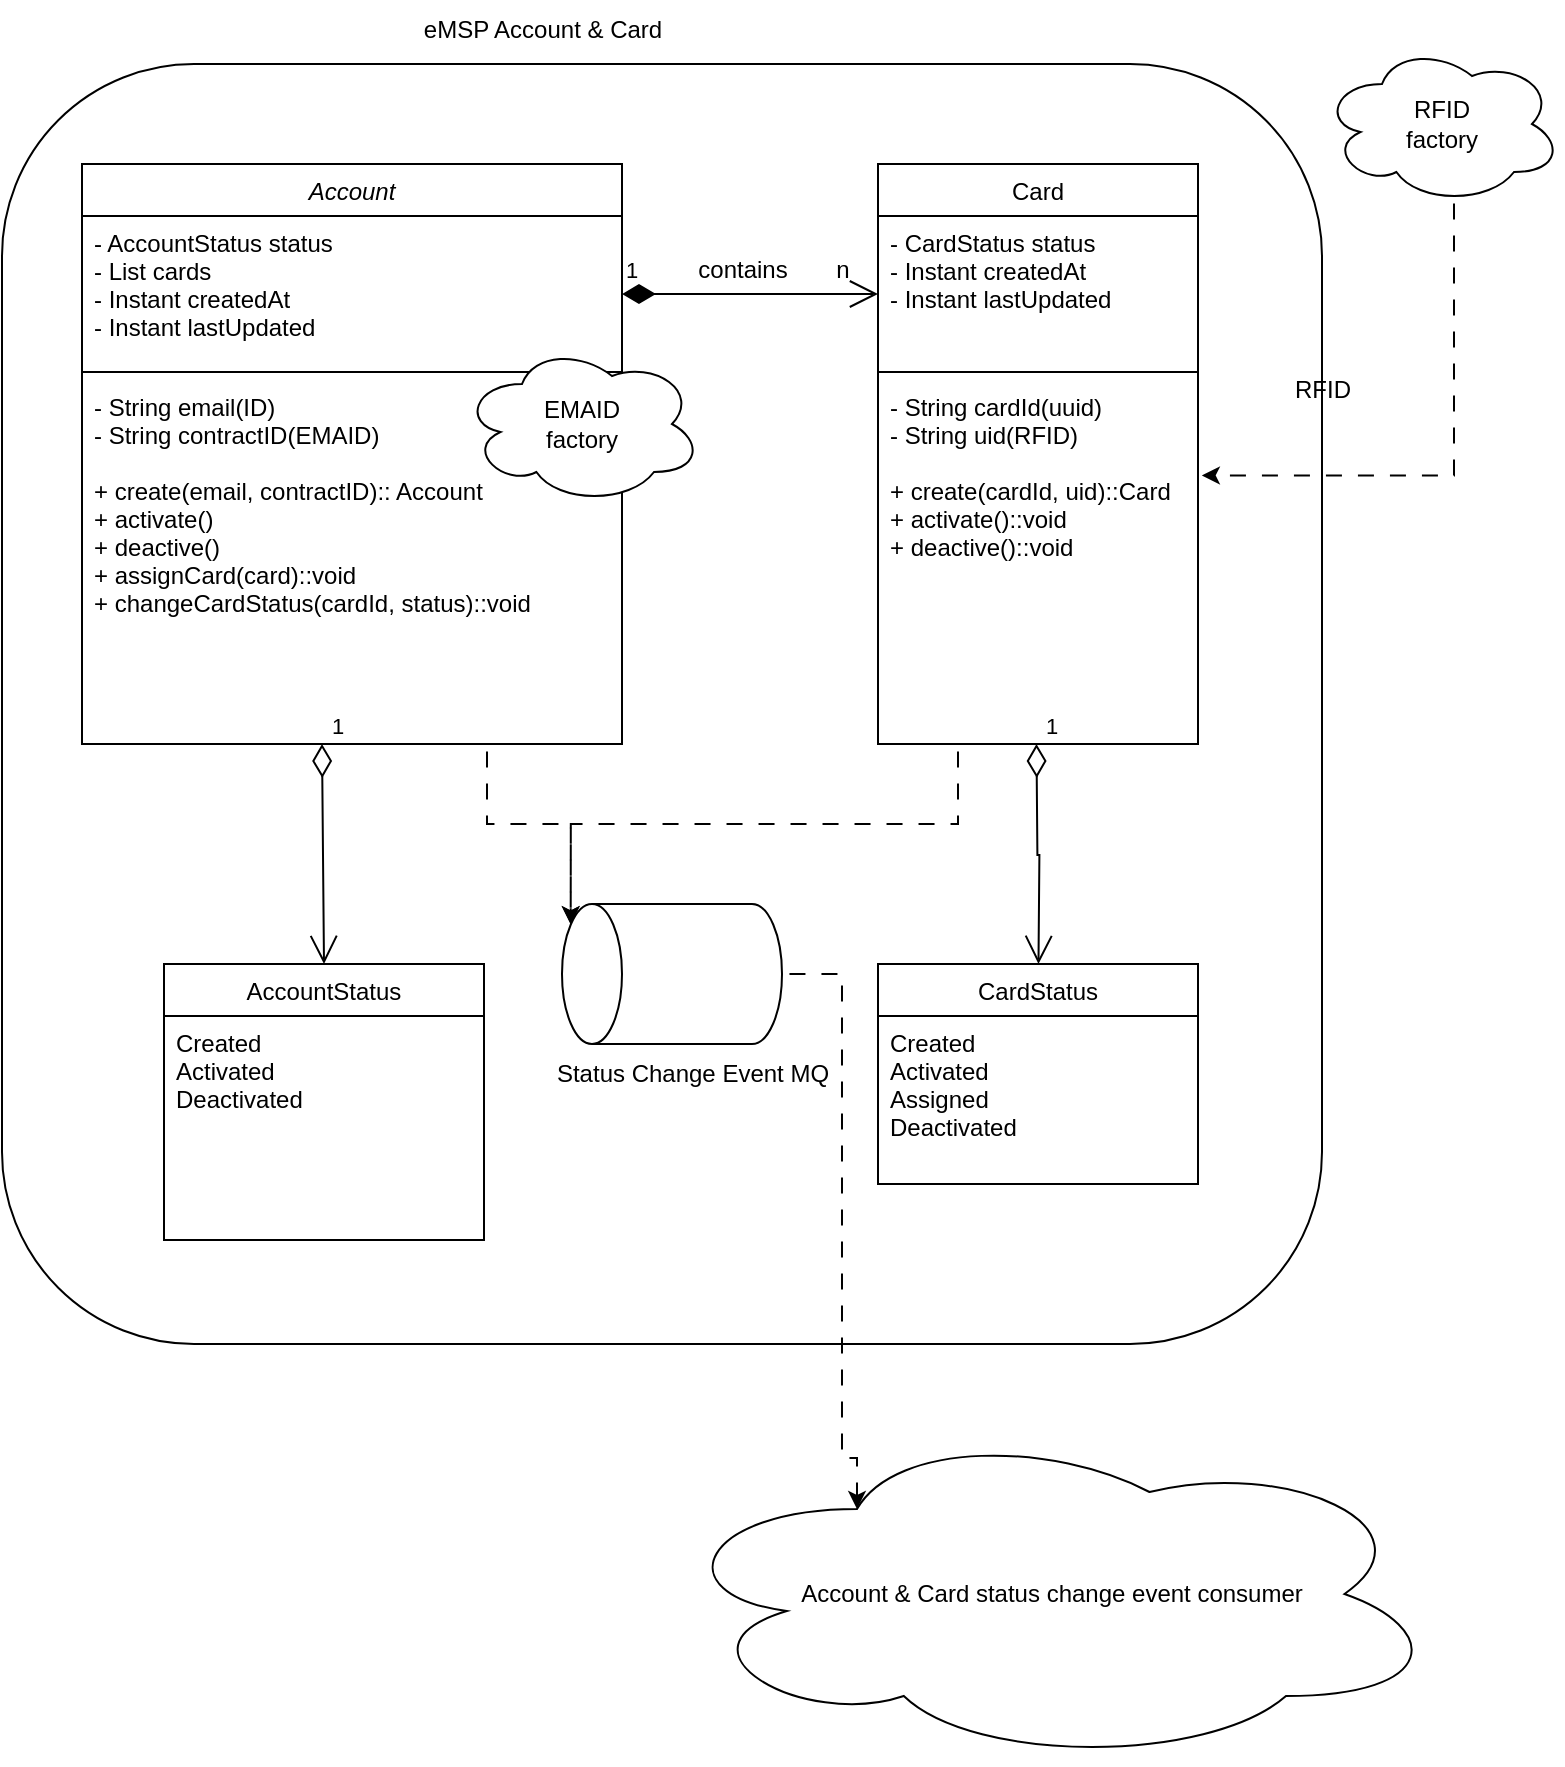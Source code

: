 <mxfile version="26.2.2" pages="3">
  <diagram id="C5RBs43oDa-KdzZeNtuy" name="domain design">
    <mxGraphModel dx="1187" dy="679" grid="1" gridSize="10" guides="1" tooltips="1" connect="1" arrows="1" fold="1" page="1" pageScale="1" pageWidth="827" pageHeight="1169" math="0" shadow="0">
      <root>
        <mxCell id="WIyWlLk6GJQsqaUBKTNV-0" />
        <mxCell id="WIyWlLk6GJQsqaUBKTNV-1" parent="WIyWlLk6GJQsqaUBKTNV-0" />
        <mxCell id="-6r4pq_aBzaN0x15U1-c-16" value="" style="rounded=1;whiteSpace=wrap;html=1;" parent="WIyWlLk6GJQsqaUBKTNV-1" vertex="1">
          <mxGeometry x="70" y="70" width="660" height="640" as="geometry" />
        </mxCell>
        <mxCell id="zkfFHV4jXpPFQw0GAbJ--0" value="Account" style="swimlane;fontStyle=2;align=center;verticalAlign=top;childLayout=stackLayout;horizontal=1;startSize=26;horizontalStack=0;resizeParent=1;resizeLast=0;collapsible=1;marginBottom=0;rounded=0;shadow=0;strokeWidth=1;" parent="WIyWlLk6GJQsqaUBKTNV-1" vertex="1">
          <mxGeometry x="110" y="120" width="270" height="290" as="geometry">
            <mxRectangle x="230" y="140" width="160" height="26" as="alternateBounds" />
          </mxGeometry>
        </mxCell>
        <mxCell id="zkfFHV4jXpPFQw0GAbJ--1" value="- AccountStatus status&#xa;- List cards&#xa;- Instant createdAt&#xa;- Instant lastUpdated" style="text;align=left;verticalAlign=top;spacingLeft=4;spacingRight=4;overflow=hidden;rotatable=0;points=[[0,0.5],[1,0.5]];portConstraint=eastwest;" parent="zkfFHV4jXpPFQw0GAbJ--0" vertex="1">
          <mxGeometry y="26" width="270" height="74" as="geometry" />
        </mxCell>
        <mxCell id="zkfFHV4jXpPFQw0GAbJ--4" value="" style="line;html=1;strokeWidth=1;align=left;verticalAlign=middle;spacingTop=-1;spacingLeft=3;spacingRight=3;rotatable=0;labelPosition=right;points=[];portConstraint=eastwest;" parent="zkfFHV4jXpPFQw0GAbJ--0" vertex="1">
          <mxGeometry y="100" width="270" height="8" as="geometry" />
        </mxCell>
        <mxCell id="-6r4pq_aBzaN0x15U1-c-4" value="- String email(ID)&#xa;- String contractID(EMAID)&#xa;&#xa;+ create(email, contractID):: Account&#xa;+ activate()&#xa;+ deactive()&#xa;+ assignCard(card)::void&#xa;+ changeCardStatus(cardId, status)::void" style="text;align=left;verticalAlign=top;spacingLeft=4;spacingRight=4;overflow=hidden;rotatable=0;points=[[0,0.5],[1,0.5]];portConstraint=eastwest;" parent="zkfFHV4jXpPFQw0GAbJ--0" vertex="1">
          <mxGeometry y="108" width="270" height="172" as="geometry" />
        </mxCell>
        <mxCell id="zkfFHV4jXpPFQw0GAbJ--6" value="AccountStatus" style="swimlane;fontStyle=0;align=center;verticalAlign=top;childLayout=stackLayout;horizontal=1;startSize=26;horizontalStack=0;resizeParent=1;resizeLast=0;collapsible=1;marginBottom=0;rounded=0;shadow=0;strokeWidth=1;" parent="WIyWlLk6GJQsqaUBKTNV-1" vertex="1">
          <mxGeometry x="151" y="520" width="160" height="138" as="geometry">
            <mxRectangle x="130" y="380" width="160" height="26" as="alternateBounds" />
          </mxGeometry>
        </mxCell>
        <mxCell id="zkfFHV4jXpPFQw0GAbJ--7" value="Created&#xa;Activated&#xa;Deactivated" style="text;align=left;verticalAlign=top;spacingLeft=4;spacingRight=4;overflow=hidden;rotatable=0;points=[[0,0.5],[1,0.5]];portConstraint=eastwest;" parent="zkfFHV4jXpPFQw0GAbJ--6" vertex="1">
          <mxGeometry y="26" width="160" height="104" as="geometry" />
        </mxCell>
        <mxCell id="zkfFHV4jXpPFQw0GAbJ--13" value="CardStatus" style="swimlane;fontStyle=0;align=center;verticalAlign=top;childLayout=stackLayout;horizontal=1;startSize=26;horizontalStack=0;resizeParent=1;resizeLast=0;collapsible=1;marginBottom=0;rounded=0;shadow=0;strokeWidth=1;" parent="WIyWlLk6GJQsqaUBKTNV-1" vertex="1">
          <mxGeometry x="508" y="520" width="160" height="110" as="geometry">
            <mxRectangle x="340" y="380" width="170" height="26" as="alternateBounds" />
          </mxGeometry>
        </mxCell>
        <mxCell id="zkfFHV4jXpPFQw0GAbJ--14" value="Created&#xa;Activated&#xa;Assigned&#xa;Deactivated&#xa;" style="text;align=left;verticalAlign=top;spacingLeft=4;spacingRight=4;overflow=hidden;rotatable=0;points=[[0,0.5],[1,0.5]];portConstraint=eastwest;" parent="zkfFHV4jXpPFQw0GAbJ--13" vertex="1">
          <mxGeometry y="26" width="160" height="74" as="geometry" />
        </mxCell>
        <mxCell id="zkfFHV4jXpPFQw0GAbJ--17" value="Card" style="swimlane;fontStyle=0;align=center;verticalAlign=top;childLayout=stackLayout;horizontal=1;startSize=26;horizontalStack=0;resizeParent=1;resizeLast=0;collapsible=1;marginBottom=0;rounded=0;shadow=0;strokeWidth=1;" parent="WIyWlLk6GJQsqaUBKTNV-1" vertex="1">
          <mxGeometry x="508" y="120" width="160" height="290" as="geometry">
            <mxRectangle x="550" y="140" width="160" height="26" as="alternateBounds" />
          </mxGeometry>
        </mxCell>
        <mxCell id="zkfFHV4jXpPFQw0GAbJ--18" value="- CardStatus status&#xa;- Instant createdAt&#xa;- Instant lastUpdated" style="text;align=left;verticalAlign=top;spacingLeft=4;spacingRight=4;overflow=hidden;rotatable=0;points=[[0,0.5],[1,0.5]];portConstraint=eastwest;" parent="zkfFHV4jXpPFQw0GAbJ--17" vertex="1">
          <mxGeometry y="26" width="160" height="74" as="geometry" />
        </mxCell>
        <mxCell id="zkfFHV4jXpPFQw0GAbJ--23" value="" style="line;html=1;strokeWidth=1;align=left;verticalAlign=middle;spacingTop=-1;spacingLeft=3;spacingRight=3;rotatable=0;labelPosition=right;points=[];portConstraint=eastwest;" parent="zkfFHV4jXpPFQw0GAbJ--17" vertex="1">
          <mxGeometry y="100" width="160" height="8" as="geometry" />
        </mxCell>
        <mxCell id="-6r4pq_aBzaN0x15U1-c-5" value="- String cardId(uuid)&#xa;- String uid(RFID)&#xa;&#xa;+ create(cardId, uid)::Card&#xa;+ activate()::void&#xa;+ deactive()::void" style="text;align=left;verticalAlign=top;spacingLeft=4;spacingRight=4;overflow=hidden;rotatable=0;points=[[0,0.5],[1,0.5]];portConstraint=eastwest;" parent="zkfFHV4jXpPFQw0GAbJ--17" vertex="1">
          <mxGeometry y="108" width="160" height="142" as="geometry" />
        </mxCell>
        <mxCell id="-6r4pq_aBzaN0x15U1-c-0" value="1" style="endArrow=open;html=1;endSize=12;startArrow=diamondThin;startSize=14;startFill=1;edgeStyle=orthogonalEdgeStyle;align=left;verticalAlign=bottom;rounded=0;exitX=1;exitY=0.5;exitDx=0;exitDy=0;entryX=0;entryY=0.5;entryDx=0;entryDy=0;" parent="WIyWlLk6GJQsqaUBKTNV-1" edge="1">
          <mxGeometry x="-1" y="3" relative="1" as="geometry">
            <mxPoint x="380" y="185" as="sourcePoint" />
            <mxPoint x="508" y="185" as="targetPoint" />
          </mxGeometry>
        </mxCell>
        <mxCell id="-6r4pq_aBzaN0x15U1-c-1" value="n" style="text;html=1;align=center;verticalAlign=middle;resizable=0;points=[];autosize=1;strokeColor=none;fillColor=none;" parent="WIyWlLk6GJQsqaUBKTNV-1" vertex="1">
          <mxGeometry x="475" y="158" width="30" height="30" as="geometry" />
        </mxCell>
        <mxCell id="-6r4pq_aBzaN0x15U1-c-6" value="contains" style="text;html=1;align=center;verticalAlign=middle;resizable=0;points=[];autosize=1;strokeColor=none;fillColor=none;" parent="WIyWlLk6GJQsqaUBKTNV-1" vertex="1">
          <mxGeometry x="405" y="158" width="70" height="30" as="geometry" />
        </mxCell>
        <mxCell id="-6r4pq_aBzaN0x15U1-c-7" value="1" style="endArrow=open;html=1;endSize=12;startArrow=diamondThin;startSize=14;startFill=0;edgeStyle=orthogonalEdgeStyle;align=left;verticalAlign=bottom;rounded=0;entryX=0.5;entryY=0;entryDx=0;entryDy=0;" parent="WIyWlLk6GJQsqaUBKTNV-1" target="zkfFHV4jXpPFQw0GAbJ--6" edge="1">
          <mxGeometry x="-1" y="3" relative="1" as="geometry">
            <mxPoint x="230" y="410" as="sourcePoint" />
            <mxPoint x="390" y="410" as="targetPoint" />
          </mxGeometry>
        </mxCell>
        <mxCell id="-6r4pq_aBzaN0x15U1-c-9" value="1" style="endArrow=open;html=1;endSize=12;startArrow=diamondThin;startSize=14;startFill=0;edgeStyle=orthogonalEdgeStyle;align=left;verticalAlign=bottom;rounded=0;entryX=0.5;entryY=0;entryDx=0;entryDy=0;movable=1;resizable=1;rotatable=1;deletable=1;editable=1;locked=0;connectable=1;" parent="WIyWlLk6GJQsqaUBKTNV-1" edge="1">
          <mxGeometry x="-1" y="3" relative="1" as="geometry">
            <mxPoint x="587.24" y="410" as="sourcePoint" />
            <mxPoint x="588.24" y="520" as="targetPoint" />
          </mxGeometry>
        </mxCell>
        <mxCell id="-6r4pq_aBzaN0x15U1-c-10" value="EMAID&lt;div&gt;factory&lt;/div&gt;" style="ellipse;shape=cloud;whiteSpace=wrap;html=1;" parent="WIyWlLk6GJQsqaUBKTNV-1" vertex="1">
          <mxGeometry x="300" y="210" width="120" height="80" as="geometry" />
        </mxCell>
        <mxCell id="-6r4pq_aBzaN0x15U1-c-11" value="RFID&lt;div&gt;factory&lt;/div&gt;" style="ellipse;shape=cloud;whiteSpace=wrap;html=1;" parent="WIyWlLk6GJQsqaUBKTNV-1" vertex="1">
          <mxGeometry x="730" y="60" width="120" height="80" as="geometry" />
        </mxCell>
        <mxCell id="-6r4pq_aBzaN0x15U1-c-13" style="edgeStyle=orthogonalEdgeStyle;rounded=0;orthogonalLoop=1;jettySize=auto;html=1;exitX=0.55;exitY=0.95;exitDx=0;exitDy=0;exitPerimeter=0;entryX=1.012;entryY=0.336;entryDx=0;entryDy=0;entryPerimeter=0;flowAnimation=1;" parent="WIyWlLk6GJQsqaUBKTNV-1" source="-6r4pq_aBzaN0x15U1-c-11" target="-6r4pq_aBzaN0x15U1-c-5" edge="1">
          <mxGeometry relative="1" as="geometry" />
        </mxCell>
        <mxCell id="-6r4pq_aBzaN0x15U1-c-15" value="RFID" style="text;html=1;align=center;verticalAlign=middle;resizable=0;points=[];autosize=1;strokeColor=none;fillColor=none;" parent="WIyWlLk6GJQsqaUBKTNV-1" vertex="1">
          <mxGeometry x="705" y="218" width="50" height="30" as="geometry" />
        </mxCell>
        <mxCell id="-6r4pq_aBzaN0x15U1-c-17" value="Account &amp;amp; Card status change event consumer" style="ellipse;shape=cloud;whiteSpace=wrap;html=1;" parent="WIyWlLk6GJQsqaUBKTNV-1" vertex="1">
          <mxGeometry x="400" y="750" width="390" height="170" as="geometry" />
        </mxCell>
        <mxCell id="-6r4pq_aBzaN0x15U1-c-20" value="" style="shape=cylinder3;whiteSpace=wrap;html=1;boundedLbl=1;backgroundOutline=1;size=15;rotation=-90;" parent="WIyWlLk6GJQsqaUBKTNV-1" vertex="1">
          <mxGeometry x="370" y="470" width="70" height="110" as="geometry" />
        </mxCell>
        <mxCell id="-6r4pq_aBzaN0x15U1-c-21" value="Status Change Event MQ" style="text;html=1;align=center;verticalAlign=middle;resizable=0;points=[];autosize=1;strokeColor=none;fillColor=none;" parent="WIyWlLk6GJQsqaUBKTNV-1" vertex="1">
          <mxGeometry x="335" y="560" width="160" height="30" as="geometry" />
        </mxCell>
        <mxCell id="-6r4pq_aBzaN0x15U1-c-22" style="edgeStyle=orthogonalEdgeStyle;rounded=0;orthogonalLoop=1;jettySize=auto;html=1;exitX=0.75;exitY=1;exitDx=0;exitDy=0;entryX=0.855;entryY=0;entryDx=0;entryDy=4.35;entryPerimeter=0;flowAnimation=1;" parent="WIyWlLk6GJQsqaUBKTNV-1" source="zkfFHV4jXpPFQw0GAbJ--0" target="-6r4pq_aBzaN0x15U1-c-20" edge="1">
          <mxGeometry relative="1" as="geometry" />
        </mxCell>
        <mxCell id="-6r4pq_aBzaN0x15U1-c-23" style="edgeStyle=orthogonalEdgeStyle;rounded=0;orthogonalLoop=1;jettySize=auto;html=1;exitX=0.25;exitY=1;exitDx=0;exitDy=0;entryX=0.855;entryY=0;entryDx=0;entryDy=4.35;entryPerimeter=0;flowAnimation=1;" parent="WIyWlLk6GJQsqaUBKTNV-1" source="zkfFHV4jXpPFQw0GAbJ--17" target="-6r4pq_aBzaN0x15U1-c-20" edge="1">
          <mxGeometry relative="1" as="geometry" />
        </mxCell>
        <mxCell id="-6r4pq_aBzaN0x15U1-c-24" style="edgeStyle=orthogonalEdgeStyle;rounded=0;orthogonalLoop=1;jettySize=auto;html=1;exitX=0.5;exitY=1;exitDx=0;exitDy=0;exitPerimeter=0;entryX=0.25;entryY=0.25;entryDx=0;entryDy=0;entryPerimeter=0;flowAnimation=1;" parent="WIyWlLk6GJQsqaUBKTNV-1" source="-6r4pq_aBzaN0x15U1-c-20" target="-6r4pq_aBzaN0x15U1-c-17" edge="1">
          <mxGeometry relative="1" as="geometry">
            <Array as="points">
              <mxPoint x="490" y="525" />
              <mxPoint x="490" y="767" />
              <mxPoint x="497" y="767" />
            </Array>
          </mxGeometry>
        </mxCell>
        <mxCell id="-6r4pq_aBzaN0x15U1-c-25" value="eMSP Account &amp;amp; Card" style="text;html=1;align=center;verticalAlign=middle;resizable=0;points=[];autosize=1;strokeColor=none;fillColor=none;" parent="WIyWlLk6GJQsqaUBKTNV-1" vertex="1">
          <mxGeometry x="270" y="38" width="140" height="30" as="geometry" />
        </mxCell>
      </root>
    </mxGraphModel>
  </diagram>
  <diagram id="fd1JX71mIcqemoa-0M0A" name="deploy to AWS">
    <mxGraphModel dx="1115" dy="799" grid="1" gridSize="10" guides="1" tooltips="1" connect="1" arrows="1" fold="1" page="1" pageScale="1" pageWidth="827" pageHeight="1169" math="0" shadow="0">
      <root>
        <mxCell id="0" />
        <mxCell id="1" parent="0" />
        <mxCell id="VnJmO9Q_f5JQXWkYsC5i-42" value="" style="rounded=1;whiteSpace=wrap;html=1;fillColor=#ffe6cc;strokeColor=#d79b00;" parent="1" vertex="1">
          <mxGeometry x="700" y="20" width="210" height="760" as="geometry" />
        </mxCell>
        <mxCell id="VnJmO9Q_f5JQXWkYsC5i-32" value="" style="rounded=1;whiteSpace=wrap;html=1;fillColor=#d5e8d4;strokeColor=#82b366;" parent="1" vertex="1">
          <mxGeometry x="270" y="30" width="390" height="610" as="geometry" />
        </mxCell>
        <mxCell id="VnJmO9Q_f5JQXWkYsC5i-31" value="" style="rounded=1;whiteSpace=wrap;html=1;fillColor=#dae8fc;strokeColor=#6c8ebf;" parent="1" vertex="1">
          <mxGeometry x="50" y="30" width="190" height="740" as="geometry" />
        </mxCell>
        <mxCell id="VnJmO9Q_f5JQXWkYsC5i-1" value="developer" style="shape=umlActor;verticalLabelPosition=bottom;verticalAlign=top;html=1;outlineConnect=0;" parent="1" vertex="1">
          <mxGeometry x="110" y="60" width="30" height="60" as="geometry" />
        </mxCell>
        <mxCell id="VnJmO9Q_f5JQXWkYsC5i-12" style="edgeStyle=orthogonalEdgeStyle;rounded=0;orthogonalLoop=1;jettySize=auto;html=1;exitX=1;exitY=0.5;exitDx=0;exitDy=0;entryX=0;entryY=0.5;entryDx=0;entryDy=0;" parent="1" source="VnJmO9Q_f5JQXWkYsC5i-2" target="VnJmO9Q_f5JQXWkYsC5i-7" edge="1">
          <mxGeometry relative="1" as="geometry" />
        </mxCell>
        <mxCell id="VnJmO9Q_f5JQXWkYsC5i-2" value="code change" style="rounded=1;whiteSpace=wrap;html=1;" parent="1" vertex="1">
          <mxGeometry x="80" y="190" width="120" height="60" as="geometry" />
        </mxCell>
        <mxCell id="VnJmO9Q_f5JQXWkYsC5i-3" value="Dockerfile&lt;div&gt;&lt;br&gt;&lt;/div&gt;" style="shape=document;whiteSpace=wrap;html=1;boundedLbl=1;" parent="1" vertex="1">
          <mxGeometry x="80" y="375" width="120" height="80" as="geometry" />
        </mxCell>
        <mxCell id="VnJmO9Q_f5JQXWkYsC5i-5" value="github actions&amp;nbsp;&lt;div&gt;workflow&lt;/div&gt;" style="shape=document;whiteSpace=wrap;html=1;boundedLbl=1;" parent="1" vertex="1">
          <mxGeometry x="80" y="275" width="120" height="80" as="geometry" />
        </mxCell>
        <mxCell id="VnJmO9Q_f5JQXWkYsC5i-6" value="aws ECS task&lt;div&gt;defination json&lt;/div&gt;" style="shape=document;whiteSpace=wrap;html=1;boundedLbl=1;" parent="1" vertex="1">
          <mxGeometry x="80" y="490" width="120" height="80" as="geometry" />
        </mxCell>
        <mxCell id="VnJmO9Q_f5JQXWkYsC5i-14" style="edgeStyle=orthogonalEdgeStyle;rounded=0;orthogonalLoop=1;jettySize=auto;html=1;exitX=1;exitY=0.5;exitDx=0;exitDy=0;entryX=0;entryY=0.5;entryDx=0;entryDy=0;" parent="1" source="VnJmO9Q_f5JQXWkYsC5i-7" target="VnJmO9Q_f5JQXWkYsC5i-8" edge="1">
          <mxGeometry relative="1" as="geometry" />
        </mxCell>
        <mxCell id="VnJmO9Q_f5JQXWkYsC5i-34" value="auto" style="edgeLabel;html=1;align=center;verticalAlign=middle;resizable=0;points=[];" parent="VnJmO9Q_f5JQXWkYsC5i-14" vertex="1" connectable="0">
          <mxGeometry x="-0.125" y="1" relative="1" as="geometry">
            <mxPoint as="offset" />
          </mxGeometry>
        </mxCell>
        <mxCell id="VnJmO9Q_f5JQXWkYsC5i-7" value="code repository" style="rounded=1;whiteSpace=wrap;html=1;" parent="1" vertex="1">
          <mxGeometry x="320" y="190" width="120" height="60" as="geometry" />
        </mxCell>
        <mxCell id="VnJmO9Q_f5JQXWkYsC5i-15" style="edgeStyle=orthogonalEdgeStyle;rounded=0;orthogonalLoop=1;jettySize=auto;html=1;exitX=0.5;exitY=1;exitDx=0;exitDy=0;entryX=1;entryY=0.25;entryDx=0;entryDy=0;" parent="1" source="VnJmO9Q_f5JQXWkYsC5i-8" target="VnJmO9Q_f5JQXWkYsC5i-10" edge="1">
          <mxGeometry relative="1" as="geometry" />
        </mxCell>
        <mxCell id="VnJmO9Q_f5JQXWkYsC5i-35" value="read yml file execute action" style="edgeLabel;html=1;align=center;verticalAlign=middle;resizable=0;points=[];" parent="VnJmO9Q_f5JQXWkYsC5i-15" vertex="1" connectable="0">
          <mxGeometry x="-0.027" y="-1" relative="1" as="geometry">
            <mxPoint x="1" as="offset" />
          </mxGeometry>
        </mxCell>
        <mxCell id="VnJmO9Q_f5JQXWkYsC5i-8" value="actions" style="rounded=1;whiteSpace=wrap;html=1;" parent="1" vertex="1">
          <mxGeometry x="520" y="190" width="120" height="60" as="geometry" />
        </mxCell>
        <mxCell id="VnJmO9Q_f5JQXWkYsC5i-21" style="edgeStyle=orthogonalEdgeStyle;rounded=0;orthogonalLoop=1;jettySize=auto;html=1;exitX=0.992;exitY=0.375;exitDx=0;exitDy=0;entryX=0;entryY=0.5;entryDx=0;entryDy=0;exitPerimeter=0;" parent="1" source="VnJmO9Q_f5JQXWkYsC5i-9" target="VnJmO9Q_f5JQXWkYsC5i-19" edge="1">
          <mxGeometry relative="1" as="geometry" />
        </mxCell>
        <mxCell id="VnJmO9Q_f5JQXWkYsC5i-38" value="build" style="edgeLabel;html=1;align=center;verticalAlign=middle;resizable=0;points=[];" parent="VnJmO9Q_f5JQXWkYsC5i-21" vertex="1" connectable="0">
          <mxGeometry x="-0.145" y="2" relative="1" as="geometry">
            <mxPoint as="offset" />
          </mxGeometry>
        </mxCell>
        <mxCell id="VnJmO9Q_f5JQXWkYsC5i-9" value="Dockerfile&lt;div&gt;&lt;br&gt;&lt;/div&gt;" style="shape=document;whiteSpace=wrap;html=1;boundedLbl=1;" parent="1" vertex="1">
          <mxGeometry x="320" y="375" width="120" height="80" as="geometry" />
        </mxCell>
        <mxCell id="VnJmO9Q_f5JQXWkYsC5i-20" style="edgeStyle=orthogonalEdgeStyle;rounded=0;orthogonalLoop=1;jettySize=auto;html=1;exitX=0;exitY=0.75;exitDx=0;exitDy=0;entryX=0;entryY=0.5;entryDx=0;entryDy=0;" parent="1" source="VnJmO9Q_f5JQXWkYsC5i-10" target="VnJmO9Q_f5JQXWkYsC5i-9" edge="1">
          <mxGeometry relative="1" as="geometry" />
        </mxCell>
        <mxCell id="VnJmO9Q_f5JQXWkYsC5i-36" value="build docker image" style="edgeLabel;html=1;align=center;verticalAlign=middle;resizable=0;points=[];" parent="VnJmO9Q_f5JQXWkYsC5i-20" vertex="1" connectable="0">
          <mxGeometry x="-0.134" relative="1" as="geometry">
            <mxPoint as="offset" />
          </mxGeometry>
        </mxCell>
        <mxCell id="VnJmO9Q_f5JQXWkYsC5i-23" style="edgeStyle=orthogonalEdgeStyle;rounded=0;orthogonalLoop=1;jettySize=auto;html=1;exitX=0;exitY=0.25;exitDx=0;exitDy=0;entryX=0;entryY=0.25;entryDx=0;entryDy=0;elbow=vertical;curved=1;" parent="1" source="VnJmO9Q_f5JQXWkYsC5i-10" target="VnJmO9Q_f5JQXWkYsC5i-11" edge="1">
          <mxGeometry relative="1" as="geometry">
            <mxPoint x="280" y="290" as="sourcePoint" />
            <mxPoint x="280" y="520" as="targetPoint" />
            <Array as="points">
              <mxPoint x="320" y="290" />
              <mxPoint x="270" y="290" />
              <mxPoint x="270" y="505" />
            </Array>
          </mxGeometry>
        </mxCell>
        <mxCell id="VnJmO9Q_f5JQXWkYsC5i-37" value="Update image uri" style="edgeLabel;html=1;align=center;verticalAlign=middle;resizable=0;points=[];" parent="VnJmO9Q_f5JQXWkYsC5i-23" vertex="1" connectable="0">
          <mxGeometry x="0.458" y="10" relative="1" as="geometry">
            <mxPoint as="offset" />
          </mxGeometry>
        </mxCell>
        <mxCell id="VnJmO9Q_f5JQXWkYsC5i-10" value="github actions&amp;nbsp;&lt;div&gt;workflow&lt;/div&gt;" style="shape=document;whiteSpace=wrap;html=1;boundedLbl=1;" parent="1" vertex="1">
          <mxGeometry x="320" y="275" width="120" height="80" as="geometry" />
        </mxCell>
        <mxCell id="VnJmO9Q_f5JQXWkYsC5i-24" style="edgeStyle=orthogonalEdgeStyle;rounded=0;orthogonalLoop=1;jettySize=auto;html=1;exitX=1;exitY=0.5;exitDx=0;exitDy=0;entryX=0;entryY=0.5;entryDx=0;entryDy=0;" parent="1" source="VnJmO9Q_f5JQXWkYsC5i-11" target="VnJmO9Q_f5JQXWkYsC5i-17" edge="1">
          <mxGeometry relative="1" as="geometry" />
        </mxCell>
        <mxCell id="VnJmO9Q_f5JQXWkYsC5i-40" value="run task create container" style="edgeLabel;html=1;align=center;verticalAlign=middle;resizable=0;points=[];" parent="VnJmO9Q_f5JQXWkYsC5i-24" vertex="1" connectable="0">
          <mxGeometry x="0.032" y="1" relative="1" as="geometry">
            <mxPoint as="offset" />
          </mxGeometry>
        </mxCell>
        <mxCell id="VnJmO9Q_f5JQXWkYsC5i-11" value="aws ECS task&lt;div&gt;defination json&lt;/div&gt;" style="shape=document;whiteSpace=wrap;html=1;boundedLbl=1;" parent="1" vertex="1">
          <mxGeometry x="320" y="485" width="120" height="80" as="geometry" />
        </mxCell>
        <mxCell id="VnJmO9Q_f5JQXWkYsC5i-13" value="github" style="ellipse;shape=cloud;whiteSpace=wrap;html=1;" parent="1" vertex="1">
          <mxGeometry x="410" y="40" width="120" height="80" as="geometry" />
        </mxCell>
        <mxCell id="VnJmO9Q_f5JQXWkYsC5i-16" value="ECR" style="rounded=1;whiteSpace=wrap;html=1;" parent="1" vertex="1">
          <mxGeometry x="730" y="275" width="120" height="60" as="geometry" />
        </mxCell>
        <mxCell id="VnJmO9Q_f5JQXWkYsC5i-29" style="edgeStyle=orthogonalEdgeStyle;rounded=0;orthogonalLoop=1;jettySize=auto;html=1;exitX=0.5;exitY=1;exitDx=0;exitDy=0;" parent="1" source="VnJmO9Q_f5JQXWkYsC5i-17" target="VnJmO9Q_f5JQXWkYsC5i-27" edge="1">
          <mxGeometry relative="1" as="geometry" />
        </mxCell>
        <mxCell id="VnJmO9Q_f5JQXWkYsC5i-17" value="ECS" style="rounded=1;whiteSpace=wrap;html=1;" parent="1" vertex="1">
          <mxGeometry x="730" y="495" width="120" height="60" as="geometry" />
        </mxCell>
        <mxCell id="VnJmO9Q_f5JQXWkYsC5i-22" style="edgeStyle=orthogonalEdgeStyle;rounded=0;orthogonalLoop=1;jettySize=auto;html=1;exitX=1;exitY=0.5;exitDx=0;exitDy=0;entryX=0;entryY=0.5;entryDx=0;entryDy=0;" parent="1" source="VnJmO9Q_f5JQXWkYsC5i-19" target="VnJmO9Q_f5JQXWkYsC5i-16" edge="1">
          <mxGeometry relative="1" as="geometry" />
        </mxCell>
        <mxCell id="VnJmO9Q_f5JQXWkYsC5i-39" value="push" style="edgeLabel;html=1;align=center;verticalAlign=middle;resizable=0;points=[];" parent="VnJmO9Q_f5JQXWkYsC5i-22" vertex="1" connectable="0">
          <mxGeometry x="-0.028" y="-3" relative="1" as="geometry">
            <mxPoint as="offset" />
          </mxGeometry>
        </mxCell>
        <mxCell id="VnJmO9Q_f5JQXWkYsC5i-19" value="docker image" style="rounded=0;whiteSpace=wrap;html=1;" parent="1" vertex="1">
          <mxGeometry x="520" y="375" width="120" height="60" as="geometry" />
        </mxCell>
        <mxCell id="VnJmO9Q_f5JQXWkYsC5i-25" value="aws" style="ellipse;shape=cloud;whiteSpace=wrap;html=1;" parent="1" vertex="1">
          <mxGeometry x="730" y="40" width="120" height="80" as="geometry" />
        </mxCell>
        <mxCell id="VnJmO9Q_f5JQXWkYsC5i-30" style="edgeStyle=orthogonalEdgeStyle;rounded=0;orthogonalLoop=1;jettySize=auto;html=1;exitX=0.5;exitY=1;exitDx=0;exitDy=0;entryX=0.5;entryY=0;entryDx=0;entryDy=0;" parent="1" source="VnJmO9Q_f5JQXWkYsC5i-27" target="VnJmO9Q_f5JQXWkYsC5i-28" edge="1">
          <mxGeometry relative="1" as="geometry" />
        </mxCell>
        <mxCell id="VnJmO9Q_f5JQXWkYsC5i-27" value="emsp-accts" style="rounded=0;whiteSpace=wrap;html=1;" parent="1" vertex="1">
          <mxGeometry x="730" y="590" width="120" height="60" as="geometry" />
        </mxCell>
        <mxCell id="VnJmO9Q_f5JQXWkYsC5i-28" value="RDS（MySQL）" style="rounded=1;whiteSpace=wrap;html=1;" parent="1" vertex="1">
          <mxGeometry x="730" y="690" width="120" height="60" as="geometry" />
        </mxCell>
        <mxCell id="VnJmO9Q_f5JQXWkYsC5i-33" value="push" style="text;html=1;align=center;verticalAlign=middle;resizable=0;points=[];autosize=1;strokeColor=none;fillColor=none;" parent="1" vertex="1">
          <mxGeometry x="225" y="198" width="50" height="30" as="geometry" />
        </mxCell>
        <mxCell id="VnJmO9Q_f5JQXWkYsC5i-41" value="access" style="text;html=1;align=center;verticalAlign=middle;resizable=0;points=[];autosize=1;strokeColor=none;fillColor=none;" parent="1" vertex="1">
          <mxGeometry x="770" y="648" width="60" height="30" as="geometry" />
        </mxCell>
      </root>
    </mxGraphModel>
  </diagram>
  <diagram name="deploy to Azure" id="A9780YONwmuVO2nEA40g">
    <mxGraphModel dx="948" dy="679" grid="1" gridSize="10" guides="1" tooltips="1" connect="1" arrows="1" fold="1" page="1" pageScale="1" pageWidth="827" pageHeight="1169" math="0" shadow="0">
      <root>
        <mxCell id="QWXOEzKYlZjrQW5Sk_ux-0" />
        <mxCell id="QWXOEzKYlZjrQW5Sk_ux-1" parent="QWXOEzKYlZjrQW5Sk_ux-0" />
        <mxCell id="QWXOEzKYlZjrQW5Sk_ux-2" value="" style="rounded=1;whiteSpace=wrap;html=1;fillColor=#ffe6cc;strokeColor=#d79b00;" parent="QWXOEzKYlZjrQW5Sk_ux-1" vertex="1">
          <mxGeometry x="675" y="10" width="210" height="760" as="geometry" />
        </mxCell>
        <mxCell id="QWXOEzKYlZjrQW5Sk_ux-3" value="" style="rounded=1;whiteSpace=wrap;html=1;fillColor=#d5e8d4;strokeColor=#82b366;" parent="QWXOEzKYlZjrQW5Sk_ux-1" vertex="1">
          <mxGeometry x="250" y="20" width="390" height="610" as="geometry" />
        </mxCell>
        <mxCell id="QWXOEzKYlZjrQW5Sk_ux-4" value="" style="rounded=1;whiteSpace=wrap;html=1;fillColor=#dae8fc;strokeColor=#6c8ebf;" parent="QWXOEzKYlZjrQW5Sk_ux-1" vertex="1">
          <mxGeometry x="30" y="20" width="190" height="740" as="geometry" />
        </mxCell>
        <mxCell id="QWXOEzKYlZjrQW5Sk_ux-5" value="developer" style="shape=umlActor;verticalLabelPosition=bottom;verticalAlign=top;html=1;outlineConnect=0;" parent="QWXOEzKYlZjrQW5Sk_ux-1" vertex="1">
          <mxGeometry x="90" y="50" width="30" height="60" as="geometry" />
        </mxCell>
        <mxCell id="QWXOEzKYlZjrQW5Sk_ux-6" style="edgeStyle=orthogonalEdgeStyle;rounded=0;orthogonalLoop=1;jettySize=auto;html=1;exitX=1;exitY=0.5;exitDx=0;exitDy=0;entryX=0;entryY=0.5;entryDx=0;entryDy=0;" parent="QWXOEzKYlZjrQW5Sk_ux-1" source="QWXOEzKYlZjrQW5Sk_ux-7" target="QWXOEzKYlZjrQW5Sk_ux-13" edge="1">
          <mxGeometry relative="1" as="geometry" />
        </mxCell>
        <mxCell id="QWXOEzKYlZjrQW5Sk_ux-7" value="code change" style="rounded=1;whiteSpace=wrap;html=1;" parent="QWXOEzKYlZjrQW5Sk_ux-1" vertex="1">
          <mxGeometry x="60" y="180" width="120" height="60" as="geometry" />
        </mxCell>
        <mxCell id="QWXOEzKYlZjrQW5Sk_ux-8" value="Dockerfile&lt;div&gt;&lt;br&gt;&lt;/div&gt;" style="shape=document;whiteSpace=wrap;html=1;boundedLbl=1;" parent="QWXOEzKYlZjrQW5Sk_ux-1" vertex="1">
          <mxGeometry x="60" y="365" width="120" height="80" as="geometry" />
        </mxCell>
        <mxCell id="QWXOEzKYlZjrQW5Sk_ux-9" value="github actions&amp;nbsp;&lt;div&gt;workflow&lt;/div&gt;" style="shape=document;whiteSpace=wrap;html=1;boundedLbl=1;" parent="QWXOEzKYlZjrQW5Sk_ux-1" vertex="1">
          <mxGeometry x="60" y="265" width="120" height="80" as="geometry" />
        </mxCell>
        <mxCell id="QWXOEzKYlZjrQW5Sk_ux-11" style="edgeStyle=orthogonalEdgeStyle;rounded=0;orthogonalLoop=1;jettySize=auto;html=1;exitX=1;exitY=0.5;exitDx=0;exitDy=0;entryX=0;entryY=0.5;entryDx=0;entryDy=0;" parent="QWXOEzKYlZjrQW5Sk_ux-1" source="QWXOEzKYlZjrQW5Sk_ux-13" target="QWXOEzKYlZjrQW5Sk_ux-16" edge="1">
          <mxGeometry relative="1" as="geometry" />
        </mxCell>
        <mxCell id="QWXOEzKYlZjrQW5Sk_ux-12" value="auto" style="edgeLabel;html=1;align=center;verticalAlign=middle;resizable=0;points=[];" parent="QWXOEzKYlZjrQW5Sk_ux-11" vertex="1" connectable="0">
          <mxGeometry x="-0.125" y="1" relative="1" as="geometry">
            <mxPoint as="offset" />
          </mxGeometry>
        </mxCell>
        <mxCell id="QWXOEzKYlZjrQW5Sk_ux-13" value="code repository" style="rounded=1;whiteSpace=wrap;html=1;" parent="QWXOEzKYlZjrQW5Sk_ux-1" vertex="1">
          <mxGeometry x="300" y="180" width="120" height="60" as="geometry" />
        </mxCell>
        <mxCell id="QWXOEzKYlZjrQW5Sk_ux-14" style="edgeStyle=orthogonalEdgeStyle;rounded=0;orthogonalLoop=1;jettySize=auto;html=1;exitX=0.5;exitY=1;exitDx=0;exitDy=0;entryX=1;entryY=0.25;entryDx=0;entryDy=0;" parent="QWXOEzKYlZjrQW5Sk_ux-1" source="QWXOEzKYlZjrQW5Sk_ux-16" target="QWXOEzKYlZjrQW5Sk_ux-24" edge="1">
          <mxGeometry relative="1" as="geometry" />
        </mxCell>
        <mxCell id="QWXOEzKYlZjrQW5Sk_ux-15" value="read yml file execute action" style="edgeLabel;html=1;align=center;verticalAlign=middle;resizable=0;points=[];" parent="QWXOEzKYlZjrQW5Sk_ux-14" vertex="1" connectable="0">
          <mxGeometry x="-0.027" y="-1" relative="1" as="geometry">
            <mxPoint x="1" as="offset" />
          </mxGeometry>
        </mxCell>
        <mxCell id="QWXOEzKYlZjrQW5Sk_ux-16" value="actions" style="rounded=1;whiteSpace=wrap;html=1;" parent="QWXOEzKYlZjrQW5Sk_ux-1" vertex="1">
          <mxGeometry x="500" y="180" width="120" height="60" as="geometry" />
        </mxCell>
        <mxCell id="QWXOEzKYlZjrQW5Sk_ux-17" style="edgeStyle=orthogonalEdgeStyle;rounded=0;orthogonalLoop=1;jettySize=auto;html=1;exitX=0.992;exitY=0.375;exitDx=0;exitDy=0;entryX=0;entryY=0.5;entryDx=0;entryDy=0;exitPerimeter=0;" parent="QWXOEzKYlZjrQW5Sk_ux-1" source="QWXOEzKYlZjrQW5Sk_ux-19" target="QWXOEzKYlZjrQW5Sk_ux-34" edge="1">
          <mxGeometry relative="1" as="geometry" />
        </mxCell>
        <mxCell id="QWXOEzKYlZjrQW5Sk_ux-18" value="build" style="edgeLabel;html=1;align=center;verticalAlign=middle;resizable=0;points=[];" parent="QWXOEzKYlZjrQW5Sk_ux-17" vertex="1" connectable="0">
          <mxGeometry x="-0.145" y="2" relative="1" as="geometry">
            <mxPoint as="offset" />
          </mxGeometry>
        </mxCell>
        <mxCell id="QWXOEzKYlZjrQW5Sk_ux-19" value="Dockerfile&lt;div&gt;&lt;br&gt;&lt;/div&gt;" style="shape=document;whiteSpace=wrap;html=1;boundedLbl=1;" parent="QWXOEzKYlZjrQW5Sk_ux-1" vertex="1">
          <mxGeometry x="300" y="365" width="120" height="80" as="geometry" />
        </mxCell>
        <mxCell id="QWXOEzKYlZjrQW5Sk_ux-20" style="edgeStyle=orthogonalEdgeStyle;rounded=0;orthogonalLoop=1;jettySize=auto;html=1;exitX=0;exitY=0.75;exitDx=0;exitDy=0;entryX=0;entryY=0.5;entryDx=0;entryDy=0;" parent="QWXOEzKYlZjrQW5Sk_ux-1" source="QWXOEzKYlZjrQW5Sk_ux-24" target="QWXOEzKYlZjrQW5Sk_ux-19" edge="1">
          <mxGeometry relative="1" as="geometry" />
        </mxCell>
        <mxCell id="QWXOEzKYlZjrQW5Sk_ux-21" value="build docker image" style="edgeLabel;html=1;align=center;verticalAlign=middle;resizable=0;points=[];" parent="QWXOEzKYlZjrQW5Sk_ux-20" vertex="1" connectable="0">
          <mxGeometry x="-0.134" relative="1" as="geometry">
            <mxPoint as="offset" />
          </mxGeometry>
        </mxCell>
        <mxCell id="QWXOEzKYlZjrQW5Sk_ux-24" value="github actions&amp;nbsp;&lt;div&gt;workflow&lt;/div&gt;" style="shape=document;whiteSpace=wrap;html=1;boundedLbl=1;" parent="QWXOEzKYlZjrQW5Sk_ux-1" vertex="1">
          <mxGeometry x="300" y="265" width="120" height="80" as="geometry" />
        </mxCell>
        <mxCell id="QWXOEzKYlZjrQW5Sk_ux-28" value="github" style="ellipse;shape=cloud;whiteSpace=wrap;html=1;" parent="QWXOEzKYlZjrQW5Sk_ux-1" vertex="1">
          <mxGeometry x="390" y="30" width="120" height="80" as="geometry" />
        </mxCell>
        <mxCell id="rIUX4r7gkvvc-HHFKIst-0" style="edgeStyle=orthogonalEdgeStyle;rounded=0;orthogonalLoop=1;jettySize=auto;html=1;exitX=0.5;exitY=1;exitDx=0;exitDy=0;" parent="QWXOEzKYlZjrQW5Sk_ux-1" source="QWXOEzKYlZjrQW5Sk_ux-29" target="QWXOEzKYlZjrQW5Sk_ux-37" edge="1">
          <mxGeometry relative="1" as="geometry" />
        </mxCell>
        <mxCell id="QWXOEzKYlZjrQW5Sk_ux-29" value="emsp-accts-uat" style="rounded=1;whiteSpace=wrap;html=1;" parent="QWXOEzKYlZjrQW5Sk_ux-1" vertex="1">
          <mxGeometry x="720" y="365" width="120" height="60" as="geometry" />
        </mxCell>
        <mxCell id="QWXOEzKYlZjrQW5Sk_ux-32" style="edgeStyle=orthogonalEdgeStyle;rounded=0;orthogonalLoop=1;jettySize=auto;html=1;exitX=1;exitY=0.5;exitDx=0;exitDy=0;entryX=0;entryY=0.5;entryDx=0;entryDy=0;" parent="QWXOEzKYlZjrQW5Sk_ux-1" source="QWXOEzKYlZjrQW5Sk_ux-34" target="QWXOEzKYlZjrQW5Sk_ux-29" edge="1">
          <mxGeometry relative="1" as="geometry" />
        </mxCell>
        <mxCell id="QWXOEzKYlZjrQW5Sk_ux-33" value="push" style="edgeLabel;html=1;align=center;verticalAlign=middle;resizable=0;points=[];" parent="QWXOEzKYlZjrQW5Sk_ux-32" vertex="1" connectable="0">
          <mxGeometry x="-0.028" y="-3" relative="1" as="geometry">
            <mxPoint as="offset" />
          </mxGeometry>
        </mxCell>
        <mxCell id="QWXOEzKYlZjrQW5Sk_ux-34" value="docker image" style="rounded=0;whiteSpace=wrap;html=1;" parent="QWXOEzKYlZjrQW5Sk_ux-1" vertex="1">
          <mxGeometry x="500" y="365" width="120" height="60" as="geometry" />
        </mxCell>
        <mxCell id="QWXOEzKYlZjrQW5Sk_ux-35" value="Azure Web&lt;div&gt;App&lt;/div&gt;" style="ellipse;shape=cloud;whiteSpace=wrap;html=1;" parent="QWXOEzKYlZjrQW5Sk_ux-1" vertex="1">
          <mxGeometry x="710" y="30" width="120" height="80" as="geometry" />
        </mxCell>
        <mxCell id="QWXOEzKYlZjrQW5Sk_ux-36" style="edgeStyle=orthogonalEdgeStyle;rounded=0;orthogonalLoop=1;jettySize=auto;html=1;exitX=0.5;exitY=1;exitDx=0;exitDy=0;entryX=0.5;entryY=0;entryDx=0;entryDy=0;" parent="QWXOEzKYlZjrQW5Sk_ux-1" source="QWXOEzKYlZjrQW5Sk_ux-37" target="QWXOEzKYlZjrQW5Sk_ux-38" edge="1">
          <mxGeometry relative="1" as="geometry" />
        </mxCell>
        <mxCell id="QWXOEzKYlZjrQW5Sk_ux-37" value="emsp-accts-2" style="rounded=0;whiteSpace=wrap;html=1;" parent="QWXOEzKYlZjrQW5Sk_ux-1" vertex="1">
          <mxGeometry x="720" y="580" width="120" height="60" as="geometry" />
        </mxCell>
        <mxCell id="QWXOEzKYlZjrQW5Sk_ux-38" value="RDS（MySQL）" style="rounded=1;whiteSpace=wrap;html=1;" parent="QWXOEzKYlZjrQW5Sk_ux-1" vertex="1">
          <mxGeometry x="720" y="680" width="120" height="60" as="geometry" />
        </mxCell>
        <mxCell id="QWXOEzKYlZjrQW5Sk_ux-39" value="push" style="text;html=1;align=center;verticalAlign=middle;resizable=0;points=[];autosize=1;strokeColor=none;fillColor=none;" parent="QWXOEzKYlZjrQW5Sk_ux-1" vertex="1">
          <mxGeometry x="205" y="188" width="50" height="30" as="geometry" />
        </mxCell>
        <mxCell id="QWXOEzKYlZjrQW5Sk_ux-40" value="access" style="text;html=1;align=center;verticalAlign=middle;resizable=0;points=[];autosize=1;strokeColor=none;fillColor=none;" parent="QWXOEzKYlZjrQW5Sk_ux-1" vertex="1">
          <mxGeometry x="760" y="638" width="60" height="30" as="geometry" />
        </mxCell>
      </root>
    </mxGraphModel>
  </diagram>
</mxfile>
